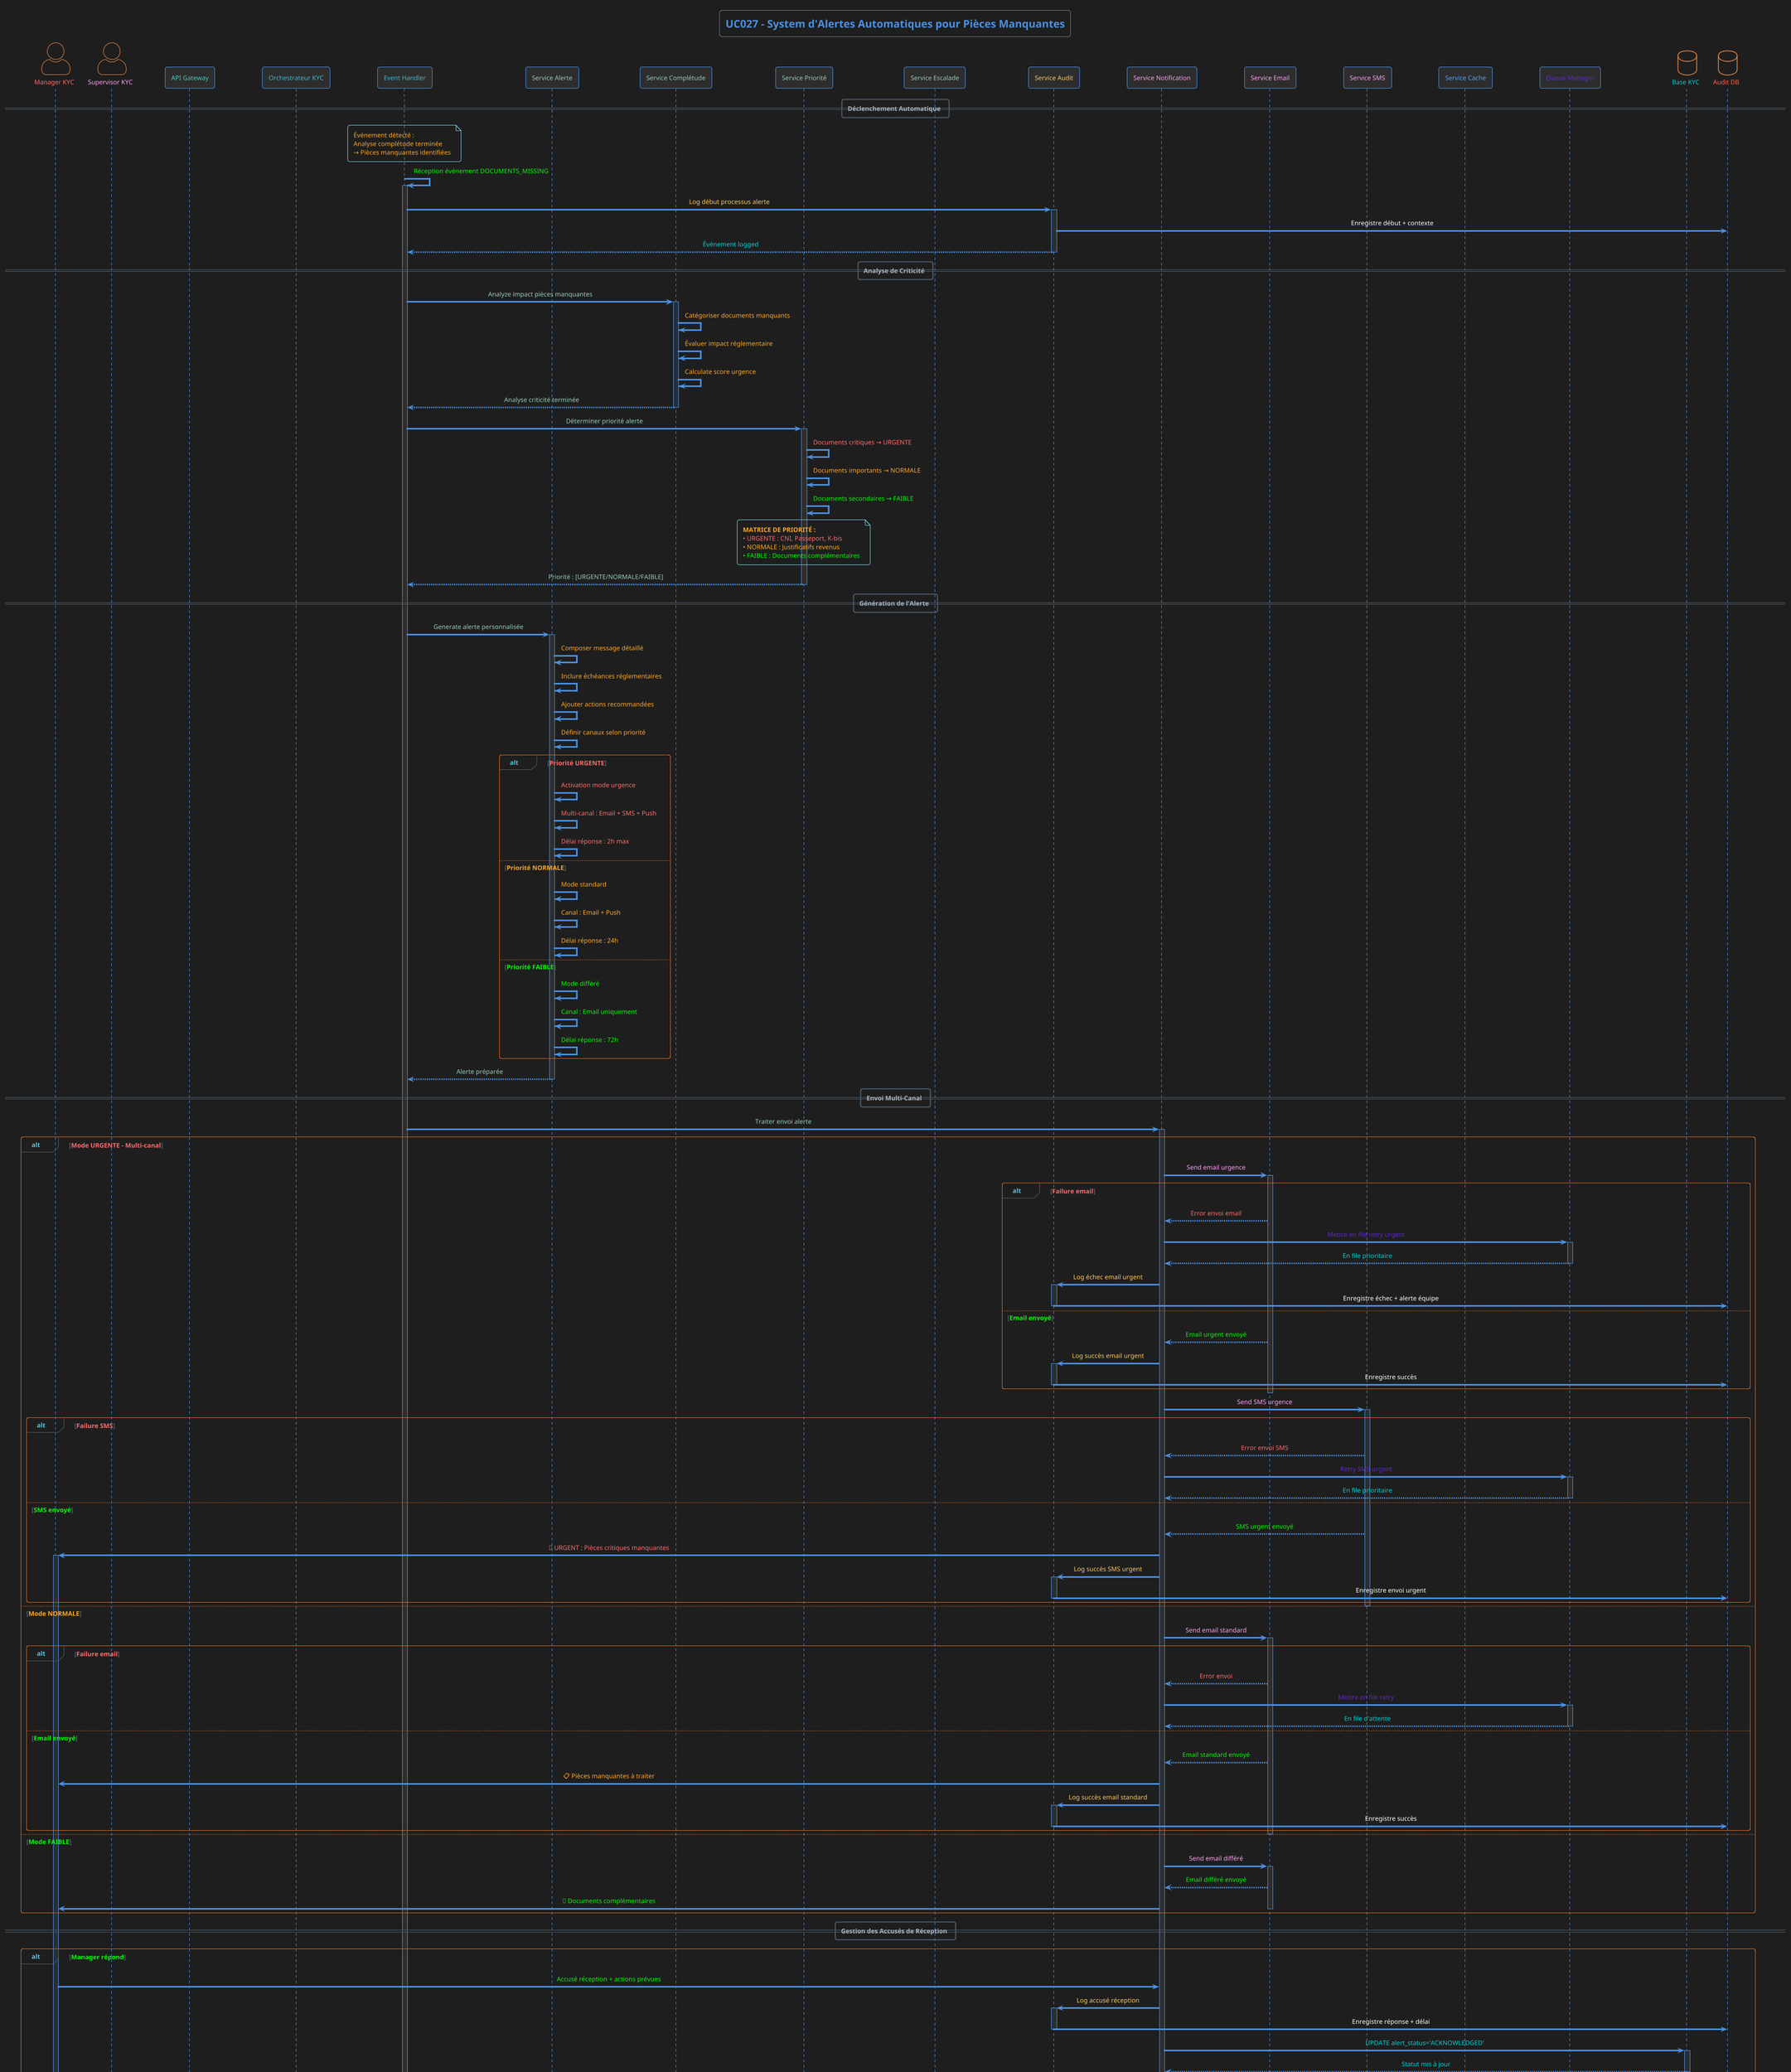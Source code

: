 @startuml UC027
!theme superhero-outline
skinparam backgroundColor #1e1e1e
skinparam actorStyle awesome
skinparam participant {
    BackgroundColor #2d2d2d
    BorderColor #4a90e2
    FontColor #ffffff
}
skinparam sequence {
    ArrowColor #4a90e2
    LifeLineBackgroundColor #2d2d2d
    LifeLineBorderColor #4a90e2
    MessageAlignment center
}

title <color:#4a90e2>UC027 - System d'Alertes Automatiques pour Pièces Manquantes</color>

' Acteurs
actor "<color:#ff6b6b>Manager KYC</color>" as Manager
actor "<color:#ff9ff3>Supervisor KYC</color>" as Supervisor

' Interface Layer
participant "<color:#4ecdc4>API Gateway</color>" as Gateway

' Orchestration Layer
participant "<color:#45b7d1>Orchestrateur KYC</color>" as Orchestrator
participant "<color:#45b7d1>Event Handler</color>" as EventHandler

' Services Métier
participant "<color:#96ceb4>Service Alerte</color>" as AlertService
participant "<color:#96ceb4>Service Complétude</color>" as CompletenessService
participant "<color:#96ceb4>Service Priorité</color>" as PriorityService
participant "<color:#96ceb4>Service Escalade</color>" as EscalationService

' Services Techniques
participant "<color:#feca57>Service Audit</color>" as AuditService
participant "<color:#ff9ff3>Service Notification</color>" as NotificationService
participant "<color:#ff9ff3>Service Email</color>" as EmailService
participant "<color:#ff9ff3>Service SMS</color>" as SMSService
participant "<color:#54a0ff>Service Cache</color>" as CacheService

' Infrastructure
participant "<color:#5f27cd>Queue Manager</color>" as QueueManager
database "<color:#00d2d3>Base KYC</color>" as KYCDB
database "<color:#ff6348>Audit DB</color>" as AuditDB

== Déclenchement Automatique ==

note over EventHandler : <color:#ffa726>Événement détecté :</color>\n<color:#ffa726>Analyse complétude terminée</color>\n<color:#ffa726>→ Pièces manquantes identifiées</color>

EventHandler -> EventHandler : <color:#00ff00>Réception événement DOCUMENTS_MISSING</color>
activate EventHandler

EventHandler -> AuditService : <color:#feca57>Log début processus alerte</color>
activate AuditService
AuditService -> AuditDB : Enregistre début + contexte
AuditService --> EventHandler : <color:#00d2d3>Événement logged</color>
deactivate AuditService

== Analyse de Criticité ==

EventHandler -> CompletenessService : <color:#96ceb4>Analyze impact pièces manquantes</color>
activate CompletenessService

CompletenessService -> CompletenessService : <color:#ffa726>Catégoriser documents manquants</color>
CompletenessService -> CompletenessService : <color:#ffa726>Évaluer impact réglementaire</color>
CompletenessService -> CompletenessService : <color:#ffa726>Calculate score urgence</color>

CompletenessService --> EventHandler : <color:#96ceb4>Analyse criticité terminée</color>
deactivate CompletenessService

EventHandler -> PriorityService : <color:#96ceb4>Déterminer priorité alerte</color>
activate PriorityService

PriorityService -> PriorityService : <color:#ff6b6b>Documents critiques → URGENTE</color>
PriorityService -> PriorityService : <color:#ffa726>Documents importants → NORMALE</color>
PriorityService -> PriorityService : <color:#00ff00>Documents secondaires → FAIBLE</color>

note over PriorityService : <color:#ffa726>**MATRICE DE PRIORITÉ :**</color>\n<color:#ff6b6b>• URGENTE : CNI, Passeport, K-bis</color>\n<color:#ffa726>• NORMALE : Justificatifs revenus</color>\n<color:#00ff00>• FAIBLE : Documents complémentaires</color>

PriorityService --> EventHandler : <color:#96ceb4>Priorité : [URGENTE/NORMALE/FAIBLE]</color>
deactivate PriorityService

== Génération de l'Alerte ==

EventHandler -> AlertService : <color:#96ceb4>Generate alerte personnalisée</color>
activate AlertService

AlertService -> AlertService : <color:#ffa726>Composer message détaillé</color>
AlertService -> AlertService : <color:#ffa726>Inclure échéances réglementaires</color>
AlertService -> AlertService : <color:#ffa726>Ajouter actions recommandées</color>
AlertService -> AlertService : <color:#ffa726>Définir canaux selon priorité</color>

alt <color:#ff6b6b>Priorité URGENTE</color>
    AlertService -> AlertService : <color:#ff6b6b>Activation mode urgence</color>
    AlertService -> AlertService : <color:#ff6b6b>Multi-canal : Email + SMS + Push</color>
    AlertService -> AlertService : <color:#ff6b6b>Délai réponse : 2h max</color>
    
else <color:#ffa726>Priorité NORMALE</color>
    AlertService -> AlertService : <color:#ffa726>Mode standard</color>
    AlertService -> AlertService : <color:#ffa726>Canal : Email + Push</color>
    AlertService -> AlertService : <color:#ffa726>Délai réponse : 24h</color>
    
else <color:#00ff00>Priorité FAIBLE</color>
    AlertService -> AlertService : <color:#00ff00>Mode différé</color>
    AlertService -> AlertService : <color:#00ff00>Canal : Email uniquement</color>
    AlertService -> AlertService : <color:#00ff00>Délai réponse : 72h</color>
end

AlertService --> EventHandler : <color:#96ceb4>Alerte préparée</color>
deactivate AlertService

== Envoi Multi-Canal ==

EventHandler -> NotificationService : <color:#96ceb4>Traiter envoi alerte</color>
activate NotificationService

alt <color:#ff6b6b>Mode URGENTE - Multi-canal</color>
    NotificationService -> EmailService : <color:#ff9ff3>Send email urgence</color>
    activate EmailService
    
    alt <color:#ff6b6b>Failure email</color>
        EmailService --> NotificationService : <color:#ff6b6b>Error envoi email</color>
        NotificationService -> QueueManager : <color:#5f27cd>Mettre en file retry urgent</color>
        activate QueueManager
        QueueManager --> NotificationService : <color:#00d2d3>En file prioritaire</color>
        deactivate QueueManager
        
        NotificationService -> AuditService : <color:#feca57>Log échec email urgent</color>
        activate AuditService
        AuditService -> AuditDB : Enregistre échec + alerte équipe
        deactivate AuditService
        
    else <color:#00ff00>Email envoyé</color>
        EmailService --> NotificationService : <color:#00ff00>Email urgent envoyé</color>
        
        NotificationService -> AuditService : <color:#feca57>Log succès email urgent</color>
        activate AuditService
        AuditService -> AuditDB : Enregistre succès
        deactivate AuditService
    end
    deactivate EmailService
    
    NotificationService -> SMSService : <color:#ff9ff3>Send SMS urgence</color>
    activate SMSService
    
    alt <color:#ff6b6b>Failure SMS</color>
        SMSService --> NotificationService : <color:#ff6b6b>Error envoi SMS</color>
        NotificationService -> QueueManager : <color:#5f27cd>Retry SMS urgent</color>
        activate QueueManager
        QueueManager --> NotificationService : <color:#00d2d3>En file prioritaire</color>
        deactivate QueueManager
        
    else <color:#00ff00>SMS envoyé</color>
        SMSService --> NotificationService : <color:#00ff00>SMS urgent envoyé</color>
        NotificationService -> Manager : <color:#ff6b6b>🚨 URGENT : Pièces critiques manquantes</color>
        activate Manager
        
        NotificationService -> AuditService : <color:#feca57>Log succès SMS urgent</color>
        activate AuditService
        AuditService -> AuditDB : Enregistre envoi urgent
        deactivate AuditService
    end
    deactivate SMSService
    
else <color:#ffa726>Mode NORMALE</color>
    NotificationService -> EmailService : <color:#ff9ff3>Send email standard</color>
    activate EmailService
    
    alt <color:#ff6b6b>Failure email</color>
        EmailService --> NotificationService : <color:#ff6b6b>Error envoi</color>
        NotificationService -> QueueManager : <color:#5f27cd>Mettre en file retry</color>
        activate QueueManager
        QueueManager --> NotificationService : <color:#00d2d3>En file d'attente</color>
        deactivate QueueManager
        
    else <color:#00ff00>Email envoyé</color>
        EmailService --> NotificationService : <color:#00ff00>Email standard envoyé</color>
        NotificationService -> Manager : <color:#ffa726>📋 Pièces manquantes à traiter</color>
        
        NotificationService -> AuditService : <color:#feca57>Log succès email standard</color>
        activate AuditService
        AuditService -> AuditDB : Enregistre succès
        deactivate AuditService
    end
    deactivate EmailService
    
else <color:#00ff00>Mode FAIBLE</color>
    NotificationService -> EmailService : <color:#ff9ff3>Send email différé</color>
    activate EmailService
    EmailService --> NotificationService : <color:#00ff00>Email différé envoyé</color>
    NotificationService -> Manager : <color:#00ff00>📄 Documents complémentaires</color>
    deactivate EmailService
end

== Gestion des Accusés de Réception ==

alt <color:#00ff00>Manager répond</color>
    Manager -> NotificationService : <color:#00ff00>Accusé réception + actions prévues</color>
    NotificationService -> AuditService : <color:#feca57>Log accusé réception</color>
    activate AuditService
    AuditService -> AuditDB : Enregistre réponse + délai
    deactivate AuditService
    
    NotificationService -> KYCDB : <color:#00d2d3>UPDATE alert_status='ACKNOWLEDGED'</color>
    activate KYCDB
    KYCDB --> NotificationService : <color:#00d2d3>Statut mis à jour</color>
    deactivate KYCDB
    
else <color:#ff6b6b>Pas de réponse dans les délais</color>
    NotificationService -> EscalationService : <color:#96ceb4>Déclencher escalade</color>
    activate EscalationService
    
    alt <color:#ff6b6b>Alerte URGENTE non traitée (> 2h)</color>
        EscalationService -> EscalationService : <color:#ff6b6b>Escalade immédiate superviseur</color>
        EscalationService -> NotificationService : <color:#ff9ff3>Alerter superviseur</color>
        NotificationService -> Supervisor : <color:#ff6b6b>🚨 ESCALADE : Alerte urgente non traitée</color>
        activate Supervisor
        
        EscalationService -> AuditService : <color:#feca57>Log escalade urgente</color>
        activate AuditService
        AuditService -> AuditDB : Enregistre escalade + motif
        deactivate AuditService
        
    else <color:#ffa726>Alerte NORMALE non traitée (> 24h)</color>
        EscalationService -> EscalationService : <color:#ffa726>Escalade superviseur</color>
        EscalationService -> NotificationService : <color:#ff9ff3>Relance + superviseur</color>
        NotificationService -> Supervisor : <color:#ffa726>⚠️ Alerte non traitée depuis 24h</color>
        
    else <color:#00ff00>Alerte FAIBLE non traitée (> 72h)</color>
        EscalationService -> EscalationService : <color:#00ff00>Rappel automatique</color>
        EscalationService -> NotificationService : <color:#ff9ff3>Send rappel</color>
        NotificationService -> Manager : <color:#00ff00>🔔 Rappel : Documents en attente</color>
    end
    deactivate EscalationService
end

NotificationService --> EventHandler : <color:#00ff00>Alerte traitée</color>
deactivate NotificationService

== Gestion des Reprises ==

EventHandler -> QueueManager : <color:#5f27cd>Traiter files de reprise</color>
activate QueueManager

loop <color:#ffa726>Pour chaque alerte en échec</color>
    QueueManager -> QueueManager : <color:#ffa726>Respecter délai entre tentatives</color>
    QueueManager -> NotificationService : <color:#5f27cd>Retry envoi alerte</color>
    activate NotificationService
    
    alt <color:#ff6b6b>Failure après 3 tentatives</color>
        NotificationService -> AuditService : <color:#feca57>Log échec définitif</color>
        activate AuditService
        AuditService -> AuditDB : Enregistre échec définitif
        deactivate AuditService
        
        NotificationService -> EscalationService : <color:#96ceb4>Escalade technique</color>
        activate EscalationService
        EscalationService -> Supervisor : <color:#ff6b6b>🔧 Problème technique : Alerte non délivrable</color>
        deactivate EscalationService
        
    else <color:#00ff00>Success retry</color>
        NotificationService -> AuditService : <color:#feca57>Log succès retry</color>
        activate AuditService
        AuditService -> AuditDB : Enregistre succès après retry
        deactivate AuditService
    end
    deactivate NotificationService
end
deactivate QueueManager

== Finalisation ==

EventHandler -> KYCDB : <color:#00d2d3>UPDATE client_status='ALERTED', last_alert=NOW()</color>
activate KYCDB
KYCDB --> EventHandler : <color:#00d2d3>Statut client mis à jour</color>
deactivate KYCDB

EventHandler -> AuditService : <color:#feca57>Log fin processus alerte</color>
activate AuditService
AuditService -> AuditDB : Enregistre fin + statistiques
AuditService --> EventHandler : <color:#00d2d3>Processus audité</color>
deactivate AuditService

EventHandler -> EventHandler : <color:#00ff00>Processus alerte terminé</color>
deactivate EventHandler

note over Manager : <color:#00ff00>Alerte reçue selon priorité</color>\n<color:#00ff00>et préférences configurées</color>
deactivate Manager

note over Supervisor : <color:#ffa726>Supervision des alertes</color>\n<color:#ffa726>et escalades automatiques</color>
deactivate Supervisor

note over AuditDB : <color:#ffa726>**MÉTRIQUES IMPORTANTES :**</color>\n<color:#ffa726>• Temps de réponse par priorité</color>\n<color:#ffa726>• Taux d'escalade</color>\n<color:#ffa726>• Efficacité des canaux</color>

@enduml
